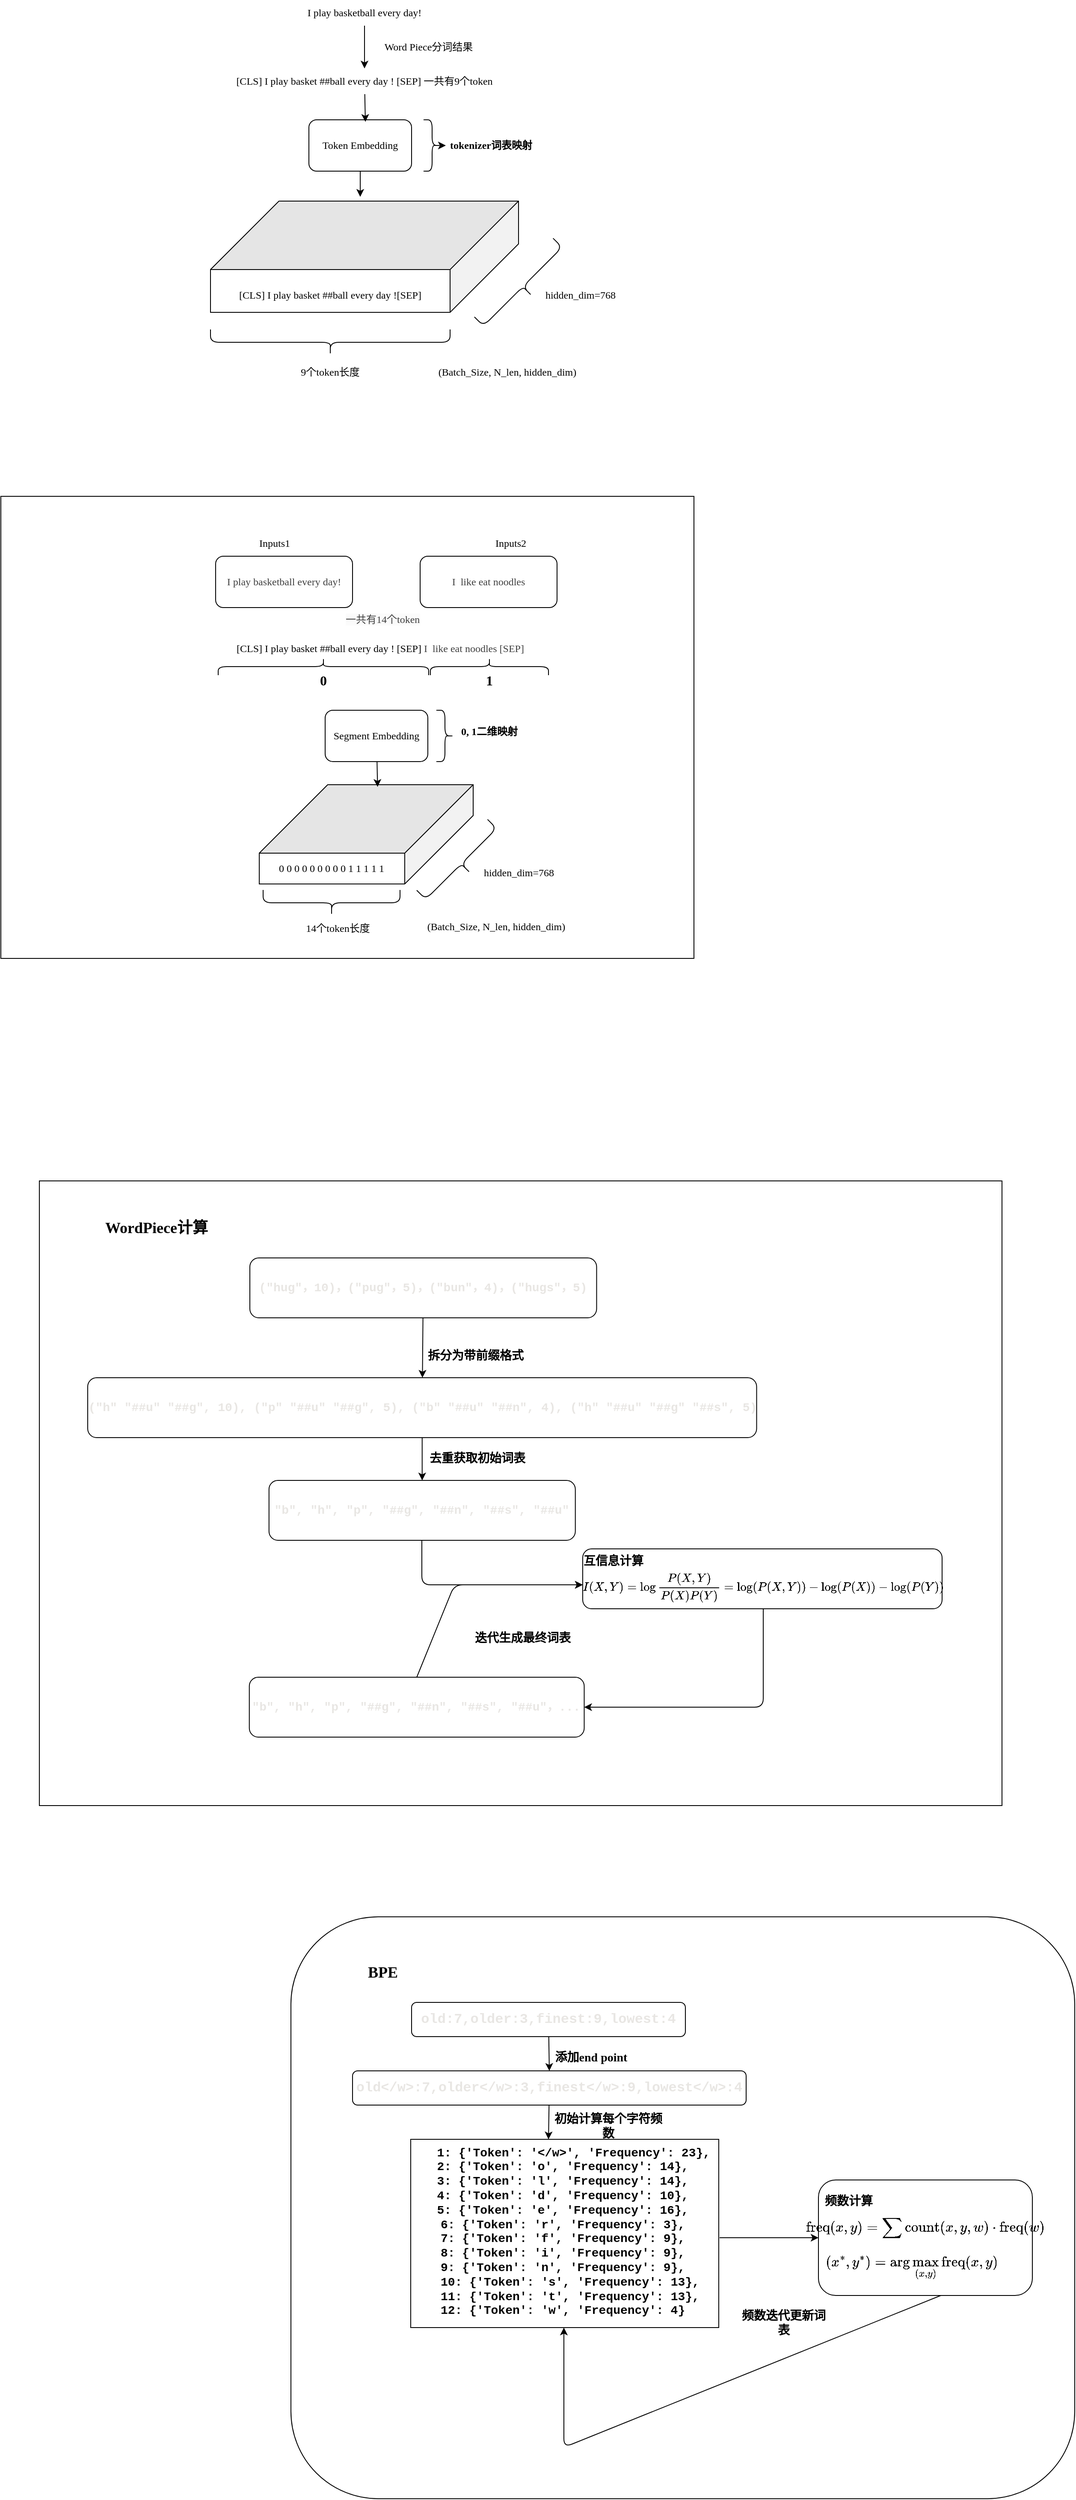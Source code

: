<mxfile>
    <diagram id="Yrl09pworYq30OoW7dOR" name="第 1 页">
        <mxGraphModel dx="1897" dy="825" grid="1" gridSize="10" guides="1" tooltips="1" connect="1" arrows="1" fold="1" page="1" pageScale="1" pageWidth="827" pageHeight="1169" math="1" shadow="0" adaptiveColors="auto">
            <root>
                <mxCell id="0"/>
                <mxCell id="1" parent="0"/>
                <mxCell id="175" value="" style="rounded=1;whiteSpace=wrap;html=1;" vertex="1" parent="1">
                    <mxGeometry x="259" y="2620" width="916" height="680" as="geometry"/>
                </mxCell>
                <mxCell id="172" style="edgeStyle=none;html=1;exitX=0.5;exitY=1;exitDx=0;exitDy=0;" edge="1" parent="1">
                    <mxGeometry relative="1" as="geometry">
                        <mxPoint x="578" y="3100" as="targetPoint"/>
                        <mxPoint x="1018.5" y="3062.5" as="sourcePoint"/>
                        <Array as="points">
                            <mxPoint x="578" y="3240"/>
                        </Array>
                    </mxGeometry>
                </mxCell>
                <mxCell id="169" value="" style="rounded=1;whiteSpace=wrap;html=1;" vertex="1" parent="1">
                    <mxGeometry x="875.5" y="2927.5" width="250" height="135" as="geometry"/>
                </mxCell>
                <mxCell id="162" value="" style="rounded=0;whiteSpace=wrap;html=1;" vertex="1" parent="1">
                    <mxGeometry x="399" y="2880" width="360" height="220" as="geometry"/>
                </mxCell>
                <mxCell id="153" value="" style="rounded=0;whiteSpace=wrap;html=1;" parent="1" vertex="1">
                    <mxGeometry x="-35" y="1760" width="1125" height="730" as="geometry"/>
                </mxCell>
                <mxCell id="143" style="edgeStyle=none;html=1;entryX=1;entryY=0.5;entryDx=0;entryDy=0;" parent="1" target="123" edge="1">
                    <mxGeometry relative="1" as="geometry">
                        <mxPoint x="811" y="2260" as="sourcePoint"/>
                        <mxPoint x="608.0" y="2375" as="targetPoint"/>
                        <Array as="points">
                            <mxPoint x="811" y="2375"/>
                        </Array>
                    </mxGeometry>
                </mxCell>
                <mxCell id="137" value="" style="rounded=1;whiteSpace=wrap;html=1;" parent="1" vertex="1">
                    <mxGeometry x="600" y="2190" width="420" height="70" as="geometry"/>
                </mxCell>
                <mxCell id="113" value="" style="rounded=0;whiteSpace=wrap;html=1;" parent="1" vertex="1">
                    <mxGeometry x="-80" y="960" width="810" height="540" as="geometry"/>
                </mxCell>
                <mxCell id="37" style="edgeStyle=none;html=1;entryX=0.5;entryY=0;entryDx=0;entryDy=0;" parent="1" source="3" target="5" edge="1">
                    <mxGeometry relative="1" as="geometry"/>
                </mxCell>
                <mxCell id="3" value="&lt;font data-font-src=&quot;https://fonts.googleapis.com/css?family=ZCOOL+KuaiLe&quot; face=&quot;ZCOOL KuaiLe&quot;&gt;I play basketball every day!&lt;/font&gt;" style="text;html=1;align=center;verticalAlign=middle;whiteSpace=wrap;rounded=0;" parent="1" vertex="1">
                    <mxGeometry x="145" y="380" width="400" height="30" as="geometry"/>
                </mxCell>
                <mxCell id="5" value="&lt;font data-font-src=&quot;https://fonts.googleapis.com/css?family=ZCOOL+KuaiLe&quot; face=&quot;ZCOOL KuaiLe&quot;&gt;[CLS] I play basket ##ball every day ! [SEP] 一共有9个token&lt;/font&gt;" style="text;html=1;align=center;verticalAlign=middle;whiteSpace=wrap;rounded=0;" parent="1" vertex="1">
                    <mxGeometry x="130" y="460" width="430" height="30" as="geometry"/>
                </mxCell>
                <mxCell id="8" value="&lt;font face=&quot;ZCOOL KuaiLe&quot;&gt;Word Piece分词结果&lt;/font&gt;" style="text;html=1;align=center;verticalAlign=middle;whiteSpace=wrap;rounded=0;" parent="1" vertex="1">
                    <mxGeometry x="360" y="420" width="120" height="30" as="geometry"/>
                </mxCell>
                <mxCell id="39" style="edgeStyle=none;html=1;" parent="1" source="11" edge="1">
                    <mxGeometry relative="1" as="geometry">
                        <mxPoint x="340" y="610" as="targetPoint"/>
                    </mxGeometry>
                </mxCell>
                <mxCell id="11" value="&lt;font data-font-src=&quot;https://fonts.googleapis.com/css?family=ZCOOL+KuaiLe&quot; face=&quot;ZCOOL KuaiLe&quot;&gt;Token Embedding&lt;/font&gt;" style="rounded=1;whiteSpace=wrap;html=1;" parent="1" vertex="1">
                    <mxGeometry x="280" y="520" width="120" height="60" as="geometry"/>
                </mxCell>
                <mxCell id="112" value="" style="edgeStyle=none;html=1;" parent="1" source="12" target="13" edge="1">
                    <mxGeometry relative="1" as="geometry"/>
                </mxCell>
                <mxCell id="12" value="" style="shape=curlyBracket;whiteSpace=wrap;html=1;rounded=1;flipH=1;labelPosition=right;verticalLabelPosition=middle;align=left;verticalAlign=middle;" parent="1" vertex="1">
                    <mxGeometry x="414" y="520" width="20" height="60" as="geometry"/>
                </mxCell>
                <mxCell id="13" value="&lt;font face=&quot;ZCOOL KuaiLe&quot;&gt;&lt;b&gt;tokenizer词表映射&lt;/b&gt;&lt;/font&gt;" style="text;html=1;align=center;verticalAlign=middle;whiteSpace=wrap;rounded=0;" parent="1" vertex="1">
                    <mxGeometry x="440" y="535" width="106" height="30" as="geometry"/>
                </mxCell>
                <mxCell id="20" value="" style="shape=cube;whiteSpace=wrap;html=1;boundedLbl=1;backgroundOutline=1;darkOpacity=0.05;darkOpacity2=0.1;direction=west;rotation=-90;size=80;fillColor=default;gradientColor=none;" parent="1" vertex="1">
                    <mxGeometry x="280" y="500" width="130" height="360" as="geometry"/>
                </mxCell>
                <mxCell id="24" value="&lt;span style=&quot;color: rgb(0, 0, 0);&quot;&gt;&lt;font data-font-src=&quot;https://fonts.googleapis.com/css?family=ZCOOL+KuaiLe&quot; face=&quot;ZCOOL KuaiLe&quot;&gt;[CLS] I play basket ##ball every day ![SEP]&lt;/font&gt;&lt;/span&gt;" style="text;html=1;align=center;verticalAlign=middle;whiteSpace=wrap;rounded=0;" parent="1" vertex="1">
                    <mxGeometry x="160" y="710" width="290" height="30" as="geometry"/>
                </mxCell>
                <mxCell id="30" value="" style="shape=curlyBracket;whiteSpace=wrap;html=1;rounded=1;flipH=1;labelPosition=right;verticalLabelPosition=middle;align=left;verticalAlign=middle;rotation=90;" parent="1" vertex="1">
                    <mxGeometry x="290" y="640" width="30" height="280" as="geometry"/>
                </mxCell>
                <mxCell id="32" value="&lt;font data-font-src=&quot;https://fonts.googleapis.com/css?family=ZCOOL+KuaiLe&quot; face=&quot;ZCOOL KuaiLe&quot;&gt;9个token长度&lt;/font&gt;" style="text;html=1;align=center;verticalAlign=middle;whiteSpace=wrap;rounded=0;" parent="1" vertex="1">
                    <mxGeometry x="250" y="800" width="110" height="30" as="geometry"/>
                </mxCell>
                <mxCell id="33" value="" style="shape=curlyBracket;whiteSpace=wrap;html=1;rounded=1;flipH=1;labelPosition=right;verticalLabelPosition=middle;align=left;verticalAlign=middle;flipV=0;rotation=45;" parent="1" vertex="1">
                    <mxGeometry x="515" y="650" width="30" height="130" as="geometry"/>
                </mxCell>
                <mxCell id="34" value="&lt;font data-font-src=&quot;https://fonts.googleapis.com/css?family=ZCOOL+KuaiLe&quot; face=&quot;ZCOOL KuaiLe&quot;&gt;hidden_dim=768&lt;/font&gt;" style="text;html=1;align=center;verticalAlign=middle;whiteSpace=wrap;rounded=0;" parent="1" vertex="1">
                    <mxGeometry x="545" y="715" width="105" height="20" as="geometry"/>
                </mxCell>
                <mxCell id="35" value="&lt;font data-font-src=&quot;https://fonts.googleapis.com/css?family=ZCOOL+KuaiLe&quot; face=&quot;ZCOOL KuaiLe&quot;&gt;(Batch_Size, N_len, hidden_dim)&lt;/font&gt;" style="text;html=1;align=center;verticalAlign=middle;whiteSpace=wrap;rounded=0;" parent="1" vertex="1">
                    <mxGeometry x="414" y="800" width="196" height="30" as="geometry"/>
                </mxCell>
                <mxCell id="38" style="edgeStyle=none;html=1;entryX=0.55;entryY=0.04;entryDx=0;entryDy=0;entryPerimeter=0;" parent="1" source="5" target="11" edge="1">
                    <mxGeometry relative="1" as="geometry"/>
                </mxCell>
                <mxCell id="43" value="&lt;font data-font-src=&quot;https://fonts.googleapis.com/css?family=ZCOOL+KuaiLe&quot; face=&quot;ZCOOL KuaiLe&quot;&gt;[CLS] I play basket ##ball every day ! [SEP]&amp;nbsp;&lt;span style=&quot;color: rgb(63, 63, 63);&quot;&gt;&lt;span style=&quot;color: rgb(63, 63, 63);&quot;&gt;I&amp;nbsp; like eat noodles&lt;/span&gt;&amp;nbsp;[SEP]&amp;nbsp;&lt;/span&gt;&lt;/font&gt;&lt;div&gt;&lt;br&gt;&lt;/div&gt;" style="text;html=1;align=center;verticalAlign=middle;whiteSpace=wrap;rounded=0;" parent="1" vertex="1">
                    <mxGeometry x="160" y="1124" width="410" height="41" as="geometry"/>
                </mxCell>
                <mxCell id="46" value="&lt;font data-font-src=&quot;https://fonts.googleapis.com/css?family=ZCOOL+KuaiLe&quot; face=&quot;ZCOOL KuaiLe&quot;&gt;Segment Embedding&lt;/font&gt;" style="rounded=1;whiteSpace=wrap;html=1;" parent="1" vertex="1">
                    <mxGeometry x="299" y="1210" width="120" height="60" as="geometry"/>
                </mxCell>
                <mxCell id="49" value="" style="shape=cube;whiteSpace=wrap;html=1;boundedLbl=1;backgroundOutline=1;darkOpacity=0.05;darkOpacity2=0.1;direction=west;rotation=-90;size=80;fillColor=default;gradientColor=none;" parent="1" vertex="1">
                    <mxGeometry x="289" y="1230" width="116" height="250" as="geometry"/>
                </mxCell>
                <mxCell id="50" value="&lt;font face=&quot;ZCOOL KuaiLe&quot;&gt;0 0 0 0 0 0 0 0 0 1 1 1 1 1&lt;/font&gt;" style="text;html=1;align=center;verticalAlign=middle;whiteSpace=wrap;rounded=0;" parent="1" vertex="1">
                    <mxGeometry x="229" y="1380" width="155" height="30" as="geometry"/>
                </mxCell>
                <mxCell id="51" value="" style="shape=curlyBracket;whiteSpace=wrap;html=1;rounded=1;flipH=1;labelPosition=right;verticalLabelPosition=middle;align=left;verticalAlign=middle;rotation=90;" parent="1" vertex="1">
                    <mxGeometry x="291.5" y="1355" width="30" height="160" as="geometry"/>
                </mxCell>
                <mxCell id="52" value="&lt;font data-font-src=&quot;https://fonts.googleapis.com/css?family=ZCOOL+KuaiLe&quot; face=&quot;ZCOOL KuaiLe&quot;&gt;14个token长度&lt;/font&gt;" style="text;html=1;align=center;verticalAlign=middle;whiteSpace=wrap;rounded=0;" parent="1" vertex="1">
                    <mxGeometry x="259" y="1450" width="110" height="30" as="geometry"/>
                </mxCell>
                <mxCell id="53" value="" style="shape=curlyBracket;whiteSpace=wrap;html=1;rounded=1;flipH=1;labelPosition=right;verticalLabelPosition=middle;align=left;verticalAlign=middle;flipV=0;rotation=45;" parent="1" vertex="1">
                    <mxGeometry x="443" y="1331.04" width="30" height="117.07" as="geometry"/>
                </mxCell>
                <mxCell id="54" value="&lt;font data-font-src=&quot;https://fonts.googleapis.com/css?family=ZCOOL+KuaiLe&quot; face=&quot;ZCOOL KuaiLe&quot;&gt;hidden_dim=768&lt;/font&gt;" style="text;html=1;align=center;verticalAlign=middle;whiteSpace=wrap;rounded=0;" parent="1" vertex="1">
                    <mxGeometry x="473.0" y="1390" width="105" height="20" as="geometry"/>
                </mxCell>
                <mxCell id="55" value="&lt;font data-font-src=&quot;https://fonts.googleapis.com/css?family=ZCOOL+KuaiLe&quot; face=&quot;ZCOOL KuaiLe&quot;&gt;(Batch_Size, N_len, hidden_dim)&lt;/font&gt;" style="text;html=1;align=center;verticalAlign=middle;whiteSpace=wrap;rounded=0;" parent="1" vertex="1">
                    <mxGeometry x="401" y="1448.11" width="196" height="30" as="geometry"/>
                </mxCell>
                <mxCell id="60" value="&lt;font data-font-src=&quot;https://fonts.googleapis.com/css?family=ZCOOL+KuaiLe&quot; face=&quot;ZCOOL KuaiLe&quot;&gt;Inputs1&lt;/font&gt;" style="text;html=1;align=center;verticalAlign=middle;whiteSpace=wrap;rounded=0;" parent="1" vertex="1">
                    <mxGeometry x="145" y="1000" width="190" height="30" as="geometry"/>
                </mxCell>
                <mxCell id="61" value="&lt;font face=&quot;ZCOOL KuaiLe&quot;&gt;Inputs2&lt;/font&gt;" style="text;html=1;align=center;verticalAlign=middle;whiteSpace=wrap;rounded=0;" parent="1" vertex="1">
                    <mxGeometry x="420.5" y="1000" width="190" height="30" as="geometry"/>
                </mxCell>
                <mxCell id="63" value="&lt;span style=&quot;color: rgb(63, 63, 63); font-family: &amp;quot;ZCOOL KuaiLe&amp;quot;;&quot;&gt;I play basketball every day!&lt;/span&gt;" style="rounded=1;whiteSpace=wrap;html=1;" parent="1" vertex="1">
                    <mxGeometry x="171" y="1030" width="160" height="60" as="geometry"/>
                </mxCell>
                <mxCell id="64" value="&lt;span style=&quot;color: rgb(63, 63, 63); font-family: &amp;quot;ZCOOL KuaiLe&amp;quot;;&quot;&gt;I&amp;nbsp; like eat noodles&lt;/span&gt;" style="rounded=1;whiteSpace=wrap;html=1;" parent="1" vertex="1">
                    <mxGeometry x="410" y="1030" width="160" height="60" as="geometry"/>
                </mxCell>
                <mxCell id="105" value="" style="shape=curlyBracket;whiteSpace=wrap;html=1;rounded=1;flipH=1;labelPosition=right;verticalLabelPosition=middle;align=left;verticalAlign=middle;direction=south;" parent="1" vertex="1">
                    <mxGeometry x="174" y="1149" width="246" height="20" as="geometry"/>
                </mxCell>
                <mxCell id="106" value="" style="shape=curlyBracket;whiteSpace=wrap;html=1;rounded=1;flipH=1;labelPosition=right;verticalLabelPosition=middle;align=left;verticalAlign=middle;direction=south;" parent="1" vertex="1">
                    <mxGeometry x="422" y="1149" width="138" height="20" as="geometry"/>
                </mxCell>
                <mxCell id="107" value="&lt;font style=&quot;font-size: 16px;&quot; data-font-src=&quot;https://fonts.googleapis.com/css?family=ZCOOL+KuaiLe&quot; face=&quot;ZCOOL KuaiLe&quot;&gt;&lt;b style=&quot;&quot;&gt;0&lt;/b&gt;&lt;/font&gt;" style="text;html=1;align=center;verticalAlign=middle;whiteSpace=wrap;rounded=0;" parent="1" vertex="1">
                    <mxGeometry x="267" y="1160" width="60" height="30" as="geometry"/>
                </mxCell>
                <mxCell id="108" value="&lt;font style=&quot;font-size: 16px;&quot; data-font-src=&quot;https://fonts.googleapis.com/css?family=ZCOOL+KuaiLe&quot; face=&quot;ZCOOL KuaiLe&quot;&gt;&lt;b style=&quot;&quot;&gt;1&lt;/b&gt;&lt;/font&gt;" style="text;html=1;align=center;verticalAlign=middle;whiteSpace=wrap;rounded=0;" parent="1" vertex="1">
                    <mxGeometry x="461" y="1165" width="60" height="20" as="geometry"/>
                </mxCell>
                <mxCell id="109" value="&lt;span style=&quot;color: rgb(63, 63, 63); font-family: &amp;quot;ZCOOL KuaiLe&amp;quot;; font-size: 12px; font-style: normal; font-variant-ligatures: normal; font-variant-caps: normal; font-weight: 400; letter-spacing: normal; orphans: 2; text-align: center; text-indent: 0px; text-transform: none; widows: 2; word-spacing: 0px; -webkit-text-stroke-width: 0px; white-space: normal; background-color: rgb(251, 251, 251); text-decoration-thickness: initial; text-decoration-style: initial; text-decoration-color: initial; display: inline !important; float: none;&quot;&gt;一共有14个token&lt;/span&gt;" style="text;whiteSpace=wrap;html=1;" parent="1" vertex="1">
                    <mxGeometry x="320.5" y="1090" width="95" height="25" as="geometry"/>
                </mxCell>
                <mxCell id="110" value="" style="shape=curlyBracket;whiteSpace=wrap;html=1;rounded=1;flipH=1;labelPosition=right;verticalLabelPosition=middle;align=left;verticalAlign=middle;" parent="1" vertex="1">
                    <mxGeometry x="429" y="1210" width="20" height="60" as="geometry"/>
                </mxCell>
                <mxCell id="111" value="&lt;font data-font-src=&quot;https://fonts.googleapis.com/css?family=ZCOOL+KuaiLe&quot; face=&quot;ZCOOL KuaiLe&quot;&gt;&lt;b&gt;0, 1二维映射&lt;/b&gt;&lt;/font&gt;" style="text;html=1;align=center;verticalAlign=middle;whiteSpace=wrap;rounded=0;" parent="1" vertex="1">
                    <mxGeometry x="451" y="1220" width="80" height="30" as="geometry"/>
                </mxCell>
                <mxCell id="114" style="edgeStyle=none;html=1;entryX=0.022;entryY=0.447;entryDx=0;entryDy=0;entryPerimeter=0;" parent="1" source="46" target="49" edge="1">
                    <mxGeometry relative="1" as="geometry"/>
                </mxCell>
                <mxCell id="117" style="edgeStyle=none;html=1;" parent="1" source="115" target="116" edge="1">
                    <mxGeometry relative="1" as="geometry"/>
                </mxCell>
                <mxCell id="115" value="&lt;pre style=&quot;margin-top: 0px; margin-bottom: 0px; overflow-wrap: initial; background-image: initial; background-position: initial; background-size: initial; background-repeat: initial; background-attachment: initial; background-origin: initial; background-clip: initial; border-radius: 4px; overflow: auto; padding: calc(0.889em); word-break: initial; text-align: start; color: rgb(232, 230, 227);&quot;&gt;&lt;font face=&quot;courier&quot; style=&quot;font-size: 14px;&quot;&gt;&lt;b style=&quot;&quot;&gt;(&quot;hug&quot;，10)，(&quot;pug&quot;，5)，(&quot;bun&quot;，4)，(&quot;hugs&quot;，5)&lt;/b&gt;&lt;/font&gt;&lt;/pre&gt;" style="rounded=1;whiteSpace=wrap;html=1;" parent="1" vertex="1">
                    <mxGeometry x="211" y="1850" width="405.25" height="70" as="geometry"/>
                </mxCell>
                <mxCell id="121" style="edgeStyle=none;html=1;" parent="1" source="116" target="120" edge="1">
                    <mxGeometry relative="1" as="geometry"/>
                </mxCell>
                <mxCell id="116" value="&lt;pre style=&quot;margin-top: 0px; margin-bottom: 0px; overflow-wrap: initial; background-image: initial; background-position: initial; background-size: initial; background-repeat: initial; background-attachment: initial; background-origin: initial; background-clip: initial; border-radius: 4px; overflow: auto; padding: calc(0.889em); word-break: initial; text-align: start; color: rgb(232, 230, 227);&quot;&gt;&lt;font face=&quot;courier&quot; style=&quot;font-size: 14px;&quot;&gt;&lt;b&gt;(&quot;h&quot; &quot;##u&quot; &quot;##g&quot;, 10), (&quot;p&quot; &quot;##u&quot; &quot;##g&quot;, 5), (&quot;b&quot; &quot;##u&quot; &quot;##n&quot;, 4), (&quot;h&quot; &quot;##u&quot; &quot;##g&quot; &quot;##s&quot;, 5)&lt;/b&gt;&lt;/font&gt;&lt;/pre&gt;" style="rounded=1;whiteSpace=wrap;html=1;" parent="1" vertex="1">
                    <mxGeometry x="21.5" y="1990" width="781.75" height="70" as="geometry"/>
                </mxCell>
                <mxCell id="118" value="&lt;font style=&quot;font-size: 14px;&quot; data-font-src=&quot;https://fonts.googleapis.com/css?family=ZCOOL+KuaiLe&quot; face=&quot;ZCOOL KuaiLe&quot;&gt;&lt;b style=&quot;&quot;&gt;拆分为带前缀格式&lt;/b&gt;&lt;/font&gt;" style="text;html=1;align=center;verticalAlign=middle;whiteSpace=wrap;rounded=0;" parent="1" vertex="1">
                    <mxGeometry x="414" y="1950" width="122" height="30" as="geometry"/>
                </mxCell>
                <mxCell id="120" value="&lt;pre style=&quot;margin-top: 0px; margin-bottom: 0px; overflow-wrap: initial; background-image: initial; background-position: initial; background-size: initial; background-repeat: initial; background-attachment: initial; background-origin: initial; background-clip: initial; border-radius: 4px; overflow: auto; padding: calc(0.889em); word-break: initial; text-align: start; color: rgb(232, 230, 227);&quot;&gt;&lt;font face=&quot;courier&quot;&gt;&lt;span style=&quot;font-size: 14px;&quot;&gt;&lt;b&gt;&quot;b&quot;, &quot;h&quot;, &quot;p&quot;, &quot;##g&quot;, &quot;##n&quot;, &quot;##s&quot;, &quot;##u&quot;&lt;/b&gt;&lt;/span&gt;&lt;/font&gt;&lt;/pre&gt;" style="rounded=1;whiteSpace=wrap;html=1;" parent="1" vertex="1">
                    <mxGeometry x="233.38" y="2110" width="358" height="70" as="geometry"/>
                </mxCell>
                <mxCell id="122" value="&lt;font style=&quot;font-size: 14px;&quot; data-font-src=&quot;https://fonts.googleapis.com/css?family=ZCOOL+KuaiLe&quot; face=&quot;ZCOOL KuaiLe&quot;&gt;&lt;b style=&quot;&quot;&gt;去重获取初始词表&lt;/b&gt;&lt;/font&gt;" style="text;html=1;align=center;verticalAlign=middle;whiteSpace=wrap;rounded=0;" parent="1" vertex="1">
                    <mxGeometry x="415.5" y="2070" width="122" height="30" as="geometry"/>
                </mxCell>
                <mxCell id="123" value="&lt;pre style=&quot;margin-top: 0px; margin-bottom: 0px; overflow-wrap: initial; background-image: initial; background-position: initial; background-size: initial; background-repeat: initial; background-attachment: initial; background-origin: initial; background-clip: initial; border-radius: 4px; overflow: auto; padding: calc(0.889em); word-break: initial; text-align: start; color: rgb(232, 230, 227);&quot;&gt;&lt;font face=&quot;courier&quot;&gt;&lt;span style=&quot;font-size: 14px;&quot;&gt;&lt;b&gt;&quot;b&quot;, &quot;h&quot;, &quot;p&quot;, &quot;##g&quot;, &quot;##n&quot;, &quot;##s&quot;, &quot;##u&quot;，...&lt;/b&gt;&lt;/span&gt;&lt;/font&gt;&lt;/pre&gt;" style="rounded=1;whiteSpace=wrap;html=1;" parent="1" vertex="1">
                    <mxGeometry x="210.38" y="2340" width="391.37" height="70" as="geometry"/>
                </mxCell>
                <mxCell id="135" value="$$I(X,Y) = \log \frac{P(X,Y)}{P(X)P(Y)} = \log(P(X,Y)) - \log(P(X)) - \log(P(Y))$$" style="text;html=1;align=center;verticalAlign=middle;whiteSpace=wrap;rounded=0;" parent="1" vertex="1">
                    <mxGeometry x="591.38" y="2200" width="440" height="70" as="geometry"/>
                </mxCell>
                <mxCell id="136" value="&lt;font style=&quot;font-size: 14px;&quot; face=&quot;ZCOOL KuaiLe&quot;&gt;&lt;b style=&quot;&quot;&gt;互信息计算&lt;/b&gt;&lt;/font&gt;" style="text;html=1;align=center;verticalAlign=middle;whiteSpace=wrap;rounded=0;" parent="1" vertex="1">
                    <mxGeometry x="591.38" y="2180" width="90" height="50" as="geometry"/>
                </mxCell>
                <mxCell id="142" style="edgeStyle=none;html=1;entryX=0.096;entryY=1.04;entryDx=0;entryDy=0;entryPerimeter=0;" parent="1" target="136" edge="1">
                    <mxGeometry relative="1" as="geometry">
                        <mxPoint x="412" y="2180" as="sourcePoint"/>
                        <Array as="points">
                            <mxPoint x="412" y="2232"/>
                        </Array>
                    </mxGeometry>
                </mxCell>
                <mxCell id="147" style="edgeStyle=none;html=1;entryX=0.096;entryY=1.04;entryDx=0;entryDy=0;entryPerimeter=0;exitX=0.5;exitY=0;exitDx=0;exitDy=0;" parent="1" source="123" target="136" edge="1">
                    <mxGeometry relative="1" as="geometry">
                        <Array as="points">
                            <mxPoint x="450" y="2232"/>
                        </Array>
                    </mxGeometry>
                </mxCell>
                <mxCell id="149" value="&lt;font style=&quot;font-size: 14px;&quot; data-font-src=&quot;https://fonts.googleapis.com/css?family=ZCOOL+KuaiLe&quot; face=&quot;ZCOOL KuaiLe&quot;&gt;&lt;b style=&quot;&quot;&gt;迭代生成最终词表&lt;/b&gt;&lt;/font&gt;" style="text;html=1;align=center;verticalAlign=middle;whiteSpace=wrap;rounded=0;" parent="1" vertex="1">
                    <mxGeometry x="458.25" y="2280" width="143.5" height="30" as="geometry"/>
                </mxCell>
                <mxCell id="151" value="&lt;font face=&quot;仿宋&quot; style=&quot;font-size: 18px;&quot;&gt;&lt;b style=&quot;&quot;&gt;WordPiece计算&lt;/b&gt;&lt;/font&gt;" style="text;html=1;align=center;verticalAlign=middle;whiteSpace=wrap;rounded=0;" parent="1" vertex="1">
                    <mxGeometry x="21.5" y="1790" width="160" height="50" as="geometry"/>
                </mxCell>
                <mxCell id="156" style="edgeStyle=none;html=1;entryX=0.5;entryY=0;entryDx=0;entryDy=0;" edge="1" parent="1" source="154" target="155">
                    <mxGeometry relative="1" as="geometry"/>
                </mxCell>
                <mxCell id="154" value="&lt;div style=&quot;text-align: start;&quot;&gt;&lt;span style=&quot;background-color: transparent;&quot;&gt;&lt;font face=&quot;courier&quot; size=&quot;3&quot; color=&quot;#e8e6e3&quot;&gt;&lt;b style=&quot;&quot;&gt;old:7,older:3,finest:9,lowest:4&lt;/b&gt;&lt;/font&gt;&lt;/span&gt;&lt;/div&gt;" style="rounded=1;whiteSpace=wrap;html=1;" vertex="1" parent="1">
                    <mxGeometry x="400" y="2720" width="320" height="40" as="geometry"/>
                </mxCell>
                <mxCell id="163" style="edgeStyle=none;html=1;entryX=0.5;entryY=0;entryDx=0;entryDy=0;" edge="1" parent="1" source="155" target="160">
                    <mxGeometry relative="1" as="geometry"/>
                </mxCell>
                <mxCell id="155" value="&lt;div style=&quot;text-align: start;&quot;&gt;&lt;font size=&quot;3&quot; face=&quot;courier&quot; color=&quot;#e8e6e3&quot;&gt;&lt;b&gt;old&amp;lt;/w&amp;gt;:7,older&amp;lt;/w&amp;gt;:3,finest&amp;lt;/w&amp;gt;:9,lowest&amp;lt;/w&amp;gt;:4&lt;/b&gt;&lt;/font&gt;&lt;/div&gt;" style="rounded=1;whiteSpace=wrap;html=1;" vertex="1" parent="1">
                    <mxGeometry x="331" y="2800" width="460" height="40" as="geometry"/>
                </mxCell>
                <mxCell id="157" value="&lt;font style=&quot;font-size: 14px;&quot; face=&quot;ZCOOL KuaiLe&quot;&gt;&lt;b style=&quot;&quot;&gt;&lt;font style=&quot;&quot; data-font-src=&quot;https://fonts.googleapis.com/css?family=ZCOOL+KuaiLe&quot;&gt;添加&lt;/font&gt;end point&lt;/b&gt;&lt;/font&gt;" style="text;html=1;align=center;verticalAlign=middle;whiteSpace=wrap;rounded=0;" vertex="1" parent="1">
                    <mxGeometry x="560" y="2770" width="100" height="30" as="geometry"/>
                </mxCell>
                <mxCell id="170" style="edgeStyle=none;html=1;entryX=0;entryY=0.5;entryDx=0;entryDy=0;" edge="1" parent="1" source="160" target="169">
                    <mxGeometry relative="1" as="geometry"/>
                </mxCell>
                <mxCell id="160" value="&lt;div&gt;&lt;span style=&quot;font-size: 14px; font-family: courier; background-color: transparent;&quot;&gt;&lt;b&gt;&amp;nbsp; &amp;nbsp; &amp;nbsp; &amp;nbsp;1: {&#39;Token&#39;: &#39;&amp;lt;/w&amp;gt;&#39;, &#39;Frequency&#39;: 23},&lt;/b&gt;&lt;/span&gt;&lt;/div&gt;&lt;div&gt;&lt;font style=&quot;font-size: 14px;&quot; face=&quot;courier&quot;&gt;&lt;b&gt;&amp;nbsp; &amp;nbsp; 2: {&#39;Token&#39;: &#39;o&#39;, &#39;Frequency&#39;: 14},&lt;/b&gt;&lt;/font&gt;&lt;/div&gt;&lt;div&gt;&lt;font style=&quot;font-size: 14px;&quot; face=&quot;courier&quot;&gt;&lt;b&gt;&amp;nbsp; &amp;nbsp; 3: {&#39;Token&#39;: &#39;l&#39;, &#39;Frequency&#39;: 14},&lt;/b&gt;&lt;/font&gt;&lt;/div&gt;&lt;div&gt;&lt;font style=&quot;font-size: 14px;&quot; face=&quot;courier&quot;&gt;&lt;b&gt;&amp;nbsp; &amp;nbsp; 4: {&#39;Token&#39;: &#39;d&#39;, &#39;Frequency&#39;: 10},&lt;/b&gt;&lt;/font&gt;&lt;/div&gt;&lt;div&gt;&lt;font style=&quot;font-size: 14px;&quot; face=&quot;courier&quot;&gt;&lt;b&gt;&amp;nbsp; &amp;nbsp; 5: {&#39;Token&#39;: &#39;e&#39;, &#39;Frequency&#39;: 16},&lt;/b&gt;&lt;/font&gt;&lt;/div&gt;&lt;div&gt;&lt;font style=&quot;font-size: 14px;&quot; face=&quot;courier&quot;&gt;&lt;b&gt;&amp;nbsp; &amp;nbsp; 6: {&#39;Token&#39;: &#39;r&#39;, &#39;Frequency&#39;: 3},&lt;/b&gt;&lt;/font&gt;&lt;/div&gt;&lt;div&gt;&lt;font style=&quot;font-size: 14px;&quot; face=&quot;courier&quot;&gt;&lt;b&gt;&amp;nbsp; &amp;nbsp; 7: {&#39;Token&#39;: &#39;f&#39;, &#39;Frequency&#39;: 9},&lt;/b&gt;&lt;/font&gt;&lt;/div&gt;&lt;div&gt;&lt;font style=&quot;font-size: 14px;&quot; face=&quot;courier&quot;&gt;&lt;b&gt;&amp;nbsp; &amp;nbsp; 8: {&#39;Token&#39;: &#39;i&#39;, &#39;Frequency&#39;: 9},&lt;/b&gt;&lt;/font&gt;&lt;/div&gt;&lt;div&gt;&lt;font style=&quot;font-size: 14px;&quot; face=&quot;courier&quot;&gt;&lt;b&gt;&amp;nbsp; &amp;nbsp; 9: {&#39;Token&#39;: &#39;n&#39;, &#39;Frequency&#39;: 9},&lt;/b&gt;&lt;/font&gt;&lt;/div&gt;&lt;div&gt;&lt;font style=&quot;font-size: 14px;&quot; face=&quot;courier&quot;&gt;&lt;b&gt;&amp;nbsp; &amp;nbsp; &amp;nbsp; 10: {&#39;Token&#39;: &#39;s&#39;, &#39;Frequency&#39;: 13},&lt;/b&gt;&lt;/font&gt;&lt;/div&gt;&lt;div&gt;&lt;font style=&quot;font-size: 14px;&quot; face=&quot;courier&quot;&gt;&lt;b&gt;&amp;nbsp; &amp;nbsp; &amp;nbsp; 11: {&#39;Token&#39;: &#39;t&#39;, &#39;Frequency&#39;: 13},&lt;/b&gt;&lt;/font&gt;&lt;/div&gt;&lt;div&gt;&lt;font style=&quot;font-size: 14px;&quot; face=&quot;courier&quot;&gt;&lt;b&gt;&amp;nbsp; &amp;nbsp; 12: {&#39;Token&#39;: &#39;w&#39;, &#39;Frequency&#39;: 4}&lt;/b&gt;&lt;/font&gt;&lt;/div&gt;&lt;div&gt;&lt;br style=&quot;color: rgb(63, 63, 63);&quot;&gt;&lt;/div&gt;" style="text;html=1;align=center;verticalAlign=middle;whiteSpace=wrap;rounded=0;" vertex="1" parent="1">
                    <mxGeometry x="360" y="2880" width="400" height="230" as="geometry"/>
                </mxCell>
                <mxCell id="164" value="&lt;font face=&quot;ZCOOL KuaiLe&quot;&gt;&lt;span style=&quot;font-size: 14px;&quot;&gt;&lt;b&gt;初始计算每个字符频数&lt;/b&gt;&lt;/span&gt;&lt;/font&gt;" style="text;html=1;align=center;verticalAlign=middle;whiteSpace=wrap;rounded=0;" vertex="1" parent="1">
                    <mxGeometry x="560" y="2850" width="140" height="30" as="geometry"/>
                </mxCell>
                <mxCell id="165" value="&lt;b&gt;&lt;font style=&quot;font-size: 14px;&quot; face=&quot;courier&quot;&gt;$$ \text{freq}(x, y) = \sum \text{count}(x, y, w) \cdot \text{freq}(w) $$&lt;/font&gt;&lt;/b&gt;" style="text;html=1;align=center;verticalAlign=middle;whiteSpace=wrap;rounded=0;" vertex="1" parent="1">
                    <mxGeometry x="881" y="2968" width="239" height="30" as="geometry"/>
                </mxCell>
                <mxCell id="166" value="&lt;font style=&quot;font-size: 14px;&quot;&gt;&lt;b&gt;$$ (x^*, y^*) = \arg\max_{(x, y)} \text{freq}(x, y) $$&lt;/b&gt;&lt;/font&gt;" style="text;html=1;align=center;verticalAlign=middle;whiteSpace=wrap;rounded=0;" vertex="1" parent="1">
                    <mxGeometry x="881" y="3015" width="207" height="30" as="geometry"/>
                </mxCell>
                <mxCell id="167" value="&lt;font style=&quot;font-size: 14px;&quot; data-font-src=&quot;https://fonts.googleapis.com/css?family=ZCOOL+KuaiLe&quot; face=&quot;ZCOOL KuaiLe&quot;&gt;&lt;b style=&quot;&quot;&gt;频数计算&lt;/b&gt;&lt;/font&gt;" style="text;html=1;align=center;verticalAlign=middle;whiteSpace=wrap;rounded=0;" vertex="1" parent="1">
                    <mxGeometry x="881" y="2938" width="60" height="30" as="geometry"/>
                </mxCell>
                <mxCell id="173" value="&lt;b&gt;&lt;font style=&quot;font-size: 14px;&quot; data-font-src=&quot;https://fonts.googleapis.com/css?family=ZCOOL+KuaiLe&quot; face=&quot;ZCOOL KuaiLe&quot;&gt;频数迭代更新词表&lt;/font&gt;&lt;/b&gt;" style="text;html=1;align=center;verticalAlign=middle;whiteSpace=wrap;rounded=0;" vertex="1" parent="1">
                    <mxGeometry x="780" y="3080" width="110" height="30" as="geometry"/>
                </mxCell>
                <mxCell id="174" value="&lt;font style=&quot;font-size: 18px;&quot; face=&quot;仿宋&quot;&gt;&lt;b&gt;BPE&lt;/b&gt;&lt;/font&gt;" style="text;html=1;align=center;verticalAlign=middle;whiteSpace=wrap;rounded=0;" vertex="1" parent="1">
                    <mxGeometry x="335" y="2670" width="63" height="30" as="geometry"/>
                </mxCell>
            </root>
        </mxGraphModel>
    </diagram>
</mxfile>